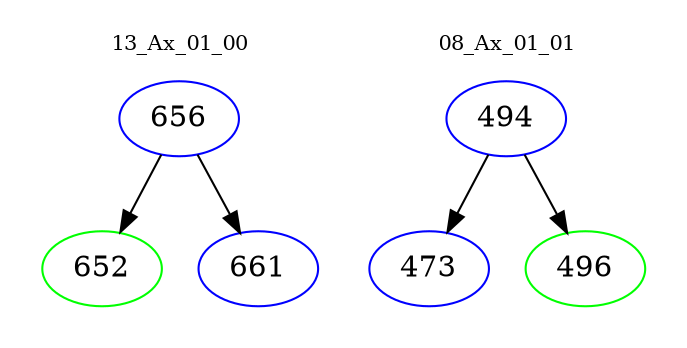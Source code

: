 digraph{
subgraph cluster_0 {
color = white
label = "13_Ax_01_00";
fontsize=10;
T0_656 [label="656", color="blue"]
T0_656 -> T0_652 [color="black"]
T0_652 [label="652", color="green"]
T0_656 -> T0_661 [color="black"]
T0_661 [label="661", color="blue"]
}
subgraph cluster_1 {
color = white
label = "08_Ax_01_01";
fontsize=10;
T1_494 [label="494", color="blue"]
T1_494 -> T1_473 [color="black"]
T1_473 [label="473", color="blue"]
T1_494 -> T1_496 [color="black"]
T1_496 [label="496", color="green"]
}
}
